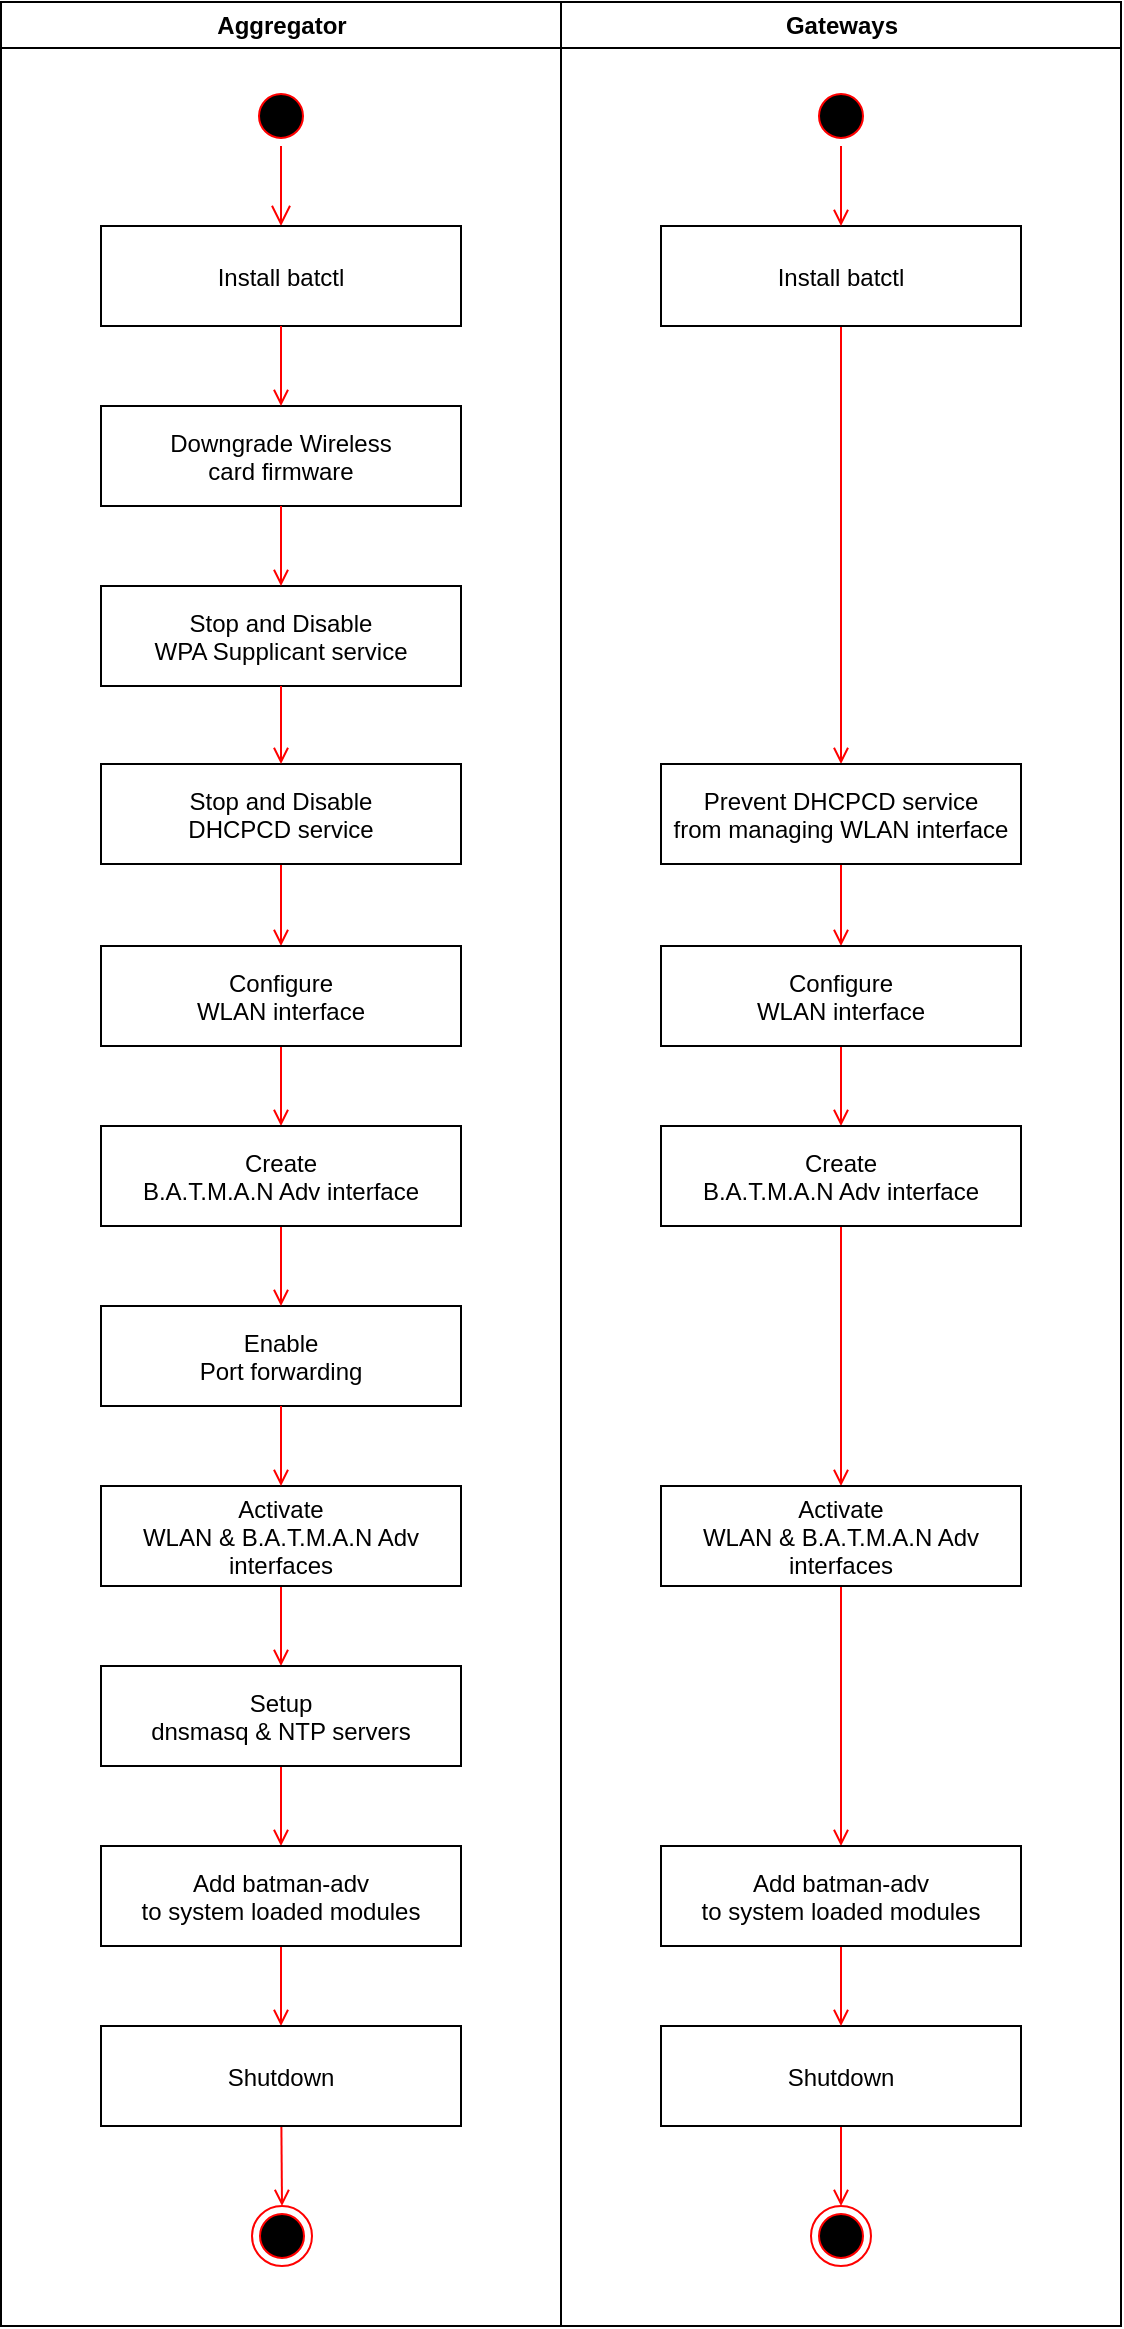 <mxfile version="12.6.5" type="device"><diagram name="Page-1" id="e7e014a7-5840-1c2e-5031-d8a46d1fe8dd"><mxGraphModel dx="946" dy="680" grid="1" gridSize="10" guides="1" tooltips="1" connect="1" arrows="1" fold="1" page="1" pageScale="1" pageWidth="1169" pageHeight="826" background="#ffffff" math="0" shadow="0"><root><mxCell id="0"/><mxCell id="1" parent="0"/><mxCell id="2" value="Aggregator" style="swimlane;whiteSpace=wrap" parent="1" vertex="1"><mxGeometry x="164.5" y="128" width="280" height="1162" as="geometry"/></mxCell><mxCell id="5" value="" style="ellipse;shape=startState;fillColor=#000000;strokeColor=#ff0000;" parent="2" vertex="1"><mxGeometry x="125" y="42" width="30" height="30" as="geometry"/></mxCell><mxCell id="6" value="" style="edgeStyle=elbowEdgeStyle;elbow=horizontal;verticalAlign=bottom;endArrow=open;endSize=8;strokeColor=#FF0000;endFill=1;rounded=0" parent="2" source="5" target="7" edge="1"><mxGeometry x="125" y="42" as="geometry"><mxPoint x="140" y="112" as="targetPoint"/></mxGeometry></mxCell><mxCell id="7" value="Install batctl" style="" parent="2" vertex="1"><mxGeometry x="50" y="112" width="180" height="50" as="geometry"/></mxCell><mxCell id="8" value="Downgrade Wireless&#10;card firmware" style="" parent="2" vertex="1"><mxGeometry x="50" y="202" width="180" height="50" as="geometry"/></mxCell><mxCell id="9" value="" style="endArrow=open;strokeColor=#FF0000;endFill=1;rounded=0" parent="2" source="7" target="8" edge="1"><mxGeometry relative="1" as="geometry"/></mxCell><mxCell id="10" value="Stop and Disable&#10;WPA Supplicant service" style="" parent="2" vertex="1"><mxGeometry x="50" y="292" width="180" height="50" as="geometry"/></mxCell><mxCell id="11" value="" style="endArrow=open;strokeColor=#FF0000;endFill=1;rounded=0" parent="2" source="8" target="10" edge="1"><mxGeometry relative="1" as="geometry"/></mxCell><mxCell id="VASvvlNSA4KdADYGh30W-44" value="Enable&#10;Port forwarding" style="" vertex="1" parent="2"><mxGeometry x="50" y="652" width="180" height="50" as="geometry"/></mxCell><mxCell id="VASvvlNSA4KdADYGh30W-49" value="" style="ellipse;html=1;shape=endState;fillColor=#000000;strokeColor=#ff0000;" vertex="1" parent="2"><mxGeometry x="125.5" y="1102" width="30" height="30" as="geometry"/></mxCell><mxCell id="3" value="Gateways" style="swimlane;whiteSpace=wrap" parent="1" vertex="1"><mxGeometry x="444.5" y="128" width="280" height="1162" as="geometry"/></mxCell><mxCell id="13" value="" style="ellipse;shape=startState;fillColor=#000000;strokeColor=#ff0000;" parent="3" vertex="1"><mxGeometry x="125" y="42" width="30" height="30" as="geometry"/></mxCell><mxCell id="VASvvlNSA4KdADYGh30W-74" style="edgeStyle=none;rounded=0;orthogonalLoop=1;jettySize=auto;html=1;entryX=0.5;entryY=0;entryDx=0;entryDy=0;endArrow=open;endFill=0;strokeColor=#FF0000;" edge="1" parent="3" source="VASvvlNSA4KdADYGh30W-57" target="VASvvlNSA4KdADYGh30W-58"><mxGeometry relative="1" as="geometry"/></mxCell><mxCell id="VASvvlNSA4KdADYGh30W-57" value="Shutdown" style="" vertex="1" parent="3"><mxGeometry x="50" y="1012" width="180" height="50" as="geometry"/></mxCell><mxCell id="VASvvlNSA4KdADYGh30W-58" value="" style="ellipse;html=1;shape=endState;fillColor=#000000;strokeColor=#ff0000;" vertex="1" parent="3"><mxGeometry x="125" y="1102" width="30" height="30" as="geometry"/></mxCell><mxCell id="VASvvlNSA4KdADYGh30W-59" style="edgeStyle=orthogonalEdgeStyle;rounded=0;orthogonalLoop=1;jettySize=auto;html=1;entryX=0.5;entryY=0;entryDx=0;entryDy=0;endArrow=open;endFill=0;strokeColor=#FF0000;" edge="1" parent="1" source="VASvvlNSA4KdADYGh30W-41" target="VASvvlNSA4KdADYGh30W-42"><mxGeometry relative="1" as="geometry"/></mxCell><mxCell id="VASvvlNSA4KdADYGh30W-41" value="Stop and Disable&#10;DHCPCD service" style="" vertex="1" parent="1"><mxGeometry x="214.5" y="509" width="180" height="50" as="geometry"/></mxCell><mxCell id="VASvvlNSA4KdADYGh30W-60" style="edgeStyle=orthogonalEdgeStyle;rounded=0;orthogonalLoop=1;jettySize=auto;html=1;entryX=0.5;entryY=0;entryDx=0;entryDy=0;endArrow=open;endFill=0;strokeColor=#FF0000;" edge="1" parent="1" source="VASvvlNSA4KdADYGh30W-42" target="VASvvlNSA4KdADYGh30W-43"><mxGeometry relative="1" as="geometry"/></mxCell><mxCell id="VASvvlNSA4KdADYGh30W-42" value="Configure&#10;WLAN interface" style="" vertex="1" parent="1"><mxGeometry x="214.5" y="600" width="180" height="50" as="geometry"/></mxCell><mxCell id="VASvvlNSA4KdADYGh30W-61" style="edgeStyle=orthogonalEdgeStyle;rounded=0;orthogonalLoop=1;jettySize=auto;html=1;entryX=0.5;entryY=0;entryDx=0;entryDy=0;endArrow=open;endFill=0;strokeColor=#FF0000;" edge="1" parent="1" source="VASvvlNSA4KdADYGh30W-43" target="VASvvlNSA4KdADYGh30W-44"><mxGeometry relative="1" as="geometry"/></mxCell><mxCell id="VASvvlNSA4KdADYGh30W-43" value="Create&#10;B.A.T.M.A.N Adv interface" style="" vertex="1" parent="1"><mxGeometry x="214.5" y="690" width="180" height="50" as="geometry"/></mxCell><mxCell id="VASvvlNSA4KdADYGh30W-63" style="edgeStyle=orthogonalEdgeStyle;rounded=0;orthogonalLoop=1;jettySize=auto;html=1;entryX=0.5;entryY=0;entryDx=0;entryDy=0;endArrow=open;endFill=0;strokeColor=#FF0000;" edge="1" parent="1" source="VASvvlNSA4KdADYGh30W-45" target="VASvvlNSA4KdADYGh30W-46"><mxGeometry relative="1" as="geometry"/></mxCell><mxCell id="VASvvlNSA4KdADYGh30W-45" value="Activate&#10;WLAN &amp; B.A.T.M.A.N Adv&#10;interfaces" style="" vertex="1" parent="1"><mxGeometry x="214.5" y="870" width="180" height="50" as="geometry"/></mxCell><mxCell id="VASvvlNSA4KdADYGh30W-64" style="edgeStyle=orthogonalEdgeStyle;rounded=0;orthogonalLoop=1;jettySize=auto;html=1;entryX=0.5;entryY=0;entryDx=0;entryDy=0;endArrow=open;endFill=0;strokeColor=#FF0000;" edge="1" parent="1" source="VASvvlNSA4KdADYGh30W-46" target="VASvvlNSA4KdADYGh30W-47"><mxGeometry relative="1" as="geometry"/></mxCell><mxCell id="VASvvlNSA4KdADYGh30W-46" value="Setup&#10;dnsmasq &amp; NTP servers" style="" vertex="1" parent="1"><mxGeometry x="214.5" y="960" width="180" height="50" as="geometry"/></mxCell><mxCell id="VASvvlNSA4KdADYGh30W-65" style="edgeStyle=orthogonalEdgeStyle;rounded=0;orthogonalLoop=1;jettySize=auto;html=1;entryX=0.5;entryY=0;entryDx=0;entryDy=0;endArrow=open;endFill=0;strokeColor=#FF0000;" edge="1" parent="1" source="VASvvlNSA4KdADYGh30W-47" target="VASvvlNSA4KdADYGh30W-48"><mxGeometry relative="1" as="geometry"/></mxCell><mxCell id="VASvvlNSA4KdADYGh30W-47" value="Add batman-adv&#10;to system loaded modules" style="" vertex="1" parent="1"><mxGeometry x="214.5" y="1050" width="180" height="50" as="geometry"/></mxCell><mxCell id="VASvvlNSA4KdADYGh30W-73" style="rounded=0;orthogonalLoop=1;jettySize=auto;html=1;entryX=0.5;entryY=0;entryDx=0;entryDy=0;endArrow=open;endFill=0;strokeColor=#FF0000;" edge="1" parent="1" source="VASvvlNSA4KdADYGh30W-48" target="VASvvlNSA4KdADYGh30W-49"><mxGeometry relative="1" as="geometry"/></mxCell><mxCell id="VASvvlNSA4KdADYGh30W-48" value="Shutdown" style="" vertex="1" parent="1"><mxGeometry x="214.5" y="1140" width="180" height="50" as="geometry"/></mxCell><mxCell id="VASvvlNSA4KdADYGh30W-50" style="edgeStyle=orthogonalEdgeStyle;rounded=0;orthogonalLoop=1;jettySize=auto;html=1;entryX=0.5;entryY=0;entryDx=0;entryDy=0;strokeColor=#FF0000;endArrow=open;endFill=0;" edge="1" parent="1" source="10" target="VASvvlNSA4KdADYGh30W-41"><mxGeometry relative="1" as="geometry"/></mxCell><mxCell id="VASvvlNSA4KdADYGh30W-67" style="edgeStyle=orthogonalEdgeStyle;rounded=0;orthogonalLoop=1;jettySize=auto;html=1;endArrow=open;endFill=0;strokeColor=#FF0000;" edge="1" parent="1" source="VASvvlNSA4KdADYGh30W-51" target="VASvvlNSA4KdADYGh30W-52"><mxGeometry relative="1" as="geometry"/></mxCell><mxCell id="VASvvlNSA4KdADYGh30W-51" value="Install batctl" style="" vertex="1" parent="1"><mxGeometry x="494.5" y="240" width="180" height="50" as="geometry"/></mxCell><mxCell id="VASvvlNSA4KdADYGh30W-68" style="edgeStyle=orthogonalEdgeStyle;rounded=0;orthogonalLoop=1;jettySize=auto;html=1;entryX=0.5;entryY=0;entryDx=0;entryDy=0;endArrow=open;endFill=0;strokeColor=#FF0000;" edge="1" parent="1" source="VASvvlNSA4KdADYGh30W-52" target="VASvvlNSA4KdADYGh30W-53"><mxGeometry relative="1" as="geometry"/></mxCell><mxCell id="VASvvlNSA4KdADYGh30W-52" value="Prevent DHCPCD service&#10;from managing WLAN interface" style="" vertex="1" parent="1"><mxGeometry x="494.5" y="509" width="180" height="50" as="geometry"/></mxCell><mxCell id="VASvvlNSA4KdADYGh30W-69" style="edgeStyle=orthogonalEdgeStyle;rounded=0;orthogonalLoop=1;jettySize=auto;html=1;entryX=0.5;entryY=0;entryDx=0;entryDy=0;endArrow=open;endFill=0;strokeColor=#FF0000;" edge="1" parent="1" source="VASvvlNSA4KdADYGh30W-53" target="VASvvlNSA4KdADYGh30W-54"><mxGeometry relative="1" as="geometry"/></mxCell><mxCell id="VASvvlNSA4KdADYGh30W-53" value="Configure&#10;WLAN interface" style="" vertex="1" parent="1"><mxGeometry x="494.5" y="600" width="180" height="50" as="geometry"/></mxCell><mxCell id="VASvvlNSA4KdADYGh30W-70" style="edgeStyle=orthogonalEdgeStyle;rounded=0;orthogonalLoop=1;jettySize=auto;html=1;entryX=0.5;entryY=0;entryDx=0;entryDy=0;endArrow=open;endFill=0;strokeColor=#FF0000;" edge="1" parent="1" source="VASvvlNSA4KdADYGh30W-54" target="VASvvlNSA4KdADYGh30W-55"><mxGeometry relative="1" as="geometry"/></mxCell><mxCell id="VASvvlNSA4KdADYGh30W-54" value="Create&#10;B.A.T.M.A.N Adv interface" style="" vertex="1" parent="1"><mxGeometry x="494.5" y="690" width="180" height="50" as="geometry"/></mxCell><mxCell id="VASvvlNSA4KdADYGh30W-71" style="edgeStyle=orthogonalEdgeStyle;rounded=0;orthogonalLoop=1;jettySize=auto;html=1;entryX=0.5;entryY=0;entryDx=0;entryDy=0;endArrow=open;endFill=0;strokeColor=#FF0000;" edge="1" parent="1" source="VASvvlNSA4KdADYGh30W-55" target="VASvvlNSA4KdADYGh30W-56"><mxGeometry relative="1" as="geometry"/></mxCell><mxCell id="VASvvlNSA4KdADYGh30W-55" value="Activate&#10;WLAN &amp; B.A.T.M.A.N Adv&#10;interfaces" style="" vertex="1" parent="1"><mxGeometry x="494.5" y="870" width="180" height="50" as="geometry"/></mxCell><mxCell id="VASvvlNSA4KdADYGh30W-72" style="edgeStyle=orthogonalEdgeStyle;rounded=0;orthogonalLoop=1;jettySize=auto;html=1;entryX=0.5;entryY=0;entryDx=0;entryDy=0;endArrow=open;endFill=0;strokeColor=#FF0000;" edge="1" parent="1" source="VASvvlNSA4KdADYGh30W-56" target="VASvvlNSA4KdADYGh30W-57"><mxGeometry relative="1" as="geometry"/></mxCell><mxCell id="VASvvlNSA4KdADYGh30W-56" value="Add batman-adv&#10;to system loaded modules" style="" vertex="1" parent="1"><mxGeometry x="494.5" y="1050" width="180" height="50" as="geometry"/></mxCell><mxCell id="VASvvlNSA4KdADYGh30W-62" style="edgeStyle=orthogonalEdgeStyle;rounded=0;orthogonalLoop=1;jettySize=auto;html=1;entryX=0.5;entryY=0;entryDx=0;entryDy=0;endArrow=open;endFill=0;strokeColor=#FF0000;" edge="1" parent="1" source="VASvvlNSA4KdADYGh30W-44" target="VASvvlNSA4KdADYGh30W-45"><mxGeometry relative="1" as="geometry"/></mxCell><mxCell id="VASvvlNSA4KdADYGh30W-66" style="edgeStyle=orthogonalEdgeStyle;rounded=0;orthogonalLoop=1;jettySize=auto;html=1;entryX=0.5;entryY=0;entryDx=0;entryDy=0;endArrow=open;endFill=0;strokeColor=#FF0000;" edge="1" parent="1" source="13" target="VASvvlNSA4KdADYGh30W-51"><mxGeometry relative="1" as="geometry"/></mxCell></root></mxGraphModel></diagram></mxfile>